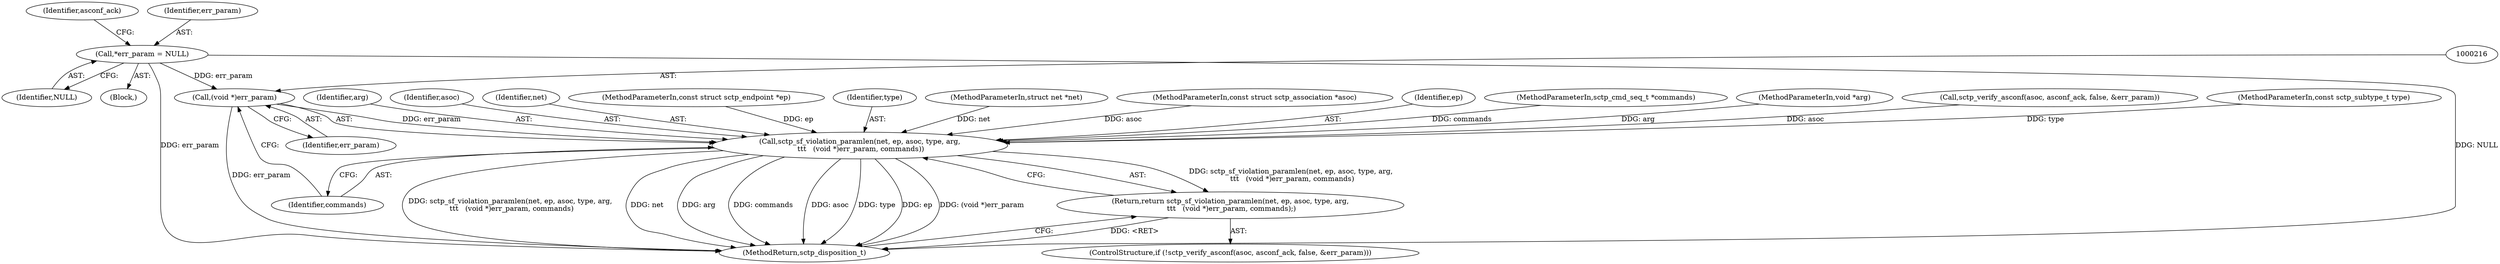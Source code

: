 digraph "0_linux_9de7922bc709eee2f609cd01d98aaedc4cf5ea74_2@pointer" {
"1000215" [label="(Call,(void *)err_param)"];
"1000127" [label="(Call,*err_param = NULL)"];
"1000209" [label="(Call,sctp_sf_violation_paramlen(net, ep, asoc, type, arg,\n \t\t\t   (void *)err_param, commands))"];
"1000208" [label="(Return,return sctp_sf_violation_paramlen(net, ep, asoc, type, arg,\n \t\t\t   (void *)err_param, commands);)"];
"1000208" [label="(Return,return sctp_sf_violation_paramlen(net, ep, asoc, type, arg,\n \t\t\t   (void *)err_param, commands);)"];
"1000110" [label="(MethodParameterIn,const struct sctp_association *asoc)"];
"1000211" [label="(Identifier,ep)"];
"1000114" [label="(Block,)"];
"1000113" [label="(MethodParameterIn,sctp_cmd_seq_t *commands)"];
"1000112" [label="(MethodParameterIn,void *arg)"];
"1000218" [label="(Identifier,commands)"];
"1000202" [label="(Call,sctp_verify_asconf(asoc, asconf_ack, false, &err_param))"];
"1000375" [label="(MethodReturn,sctp_disposition_t)"];
"1000129" [label="(Identifier,NULL)"];
"1000215" [label="(Call,(void *)err_param)"];
"1000209" [label="(Call,sctp_sf_violation_paramlen(net, ep, asoc, type, arg,\n \t\t\t   (void *)err_param, commands))"];
"1000111" [label="(MethodParameterIn,const sctp_subtype_t type)"];
"1000200" [label="(ControlStructure,if (!sctp_verify_asconf(asoc, asconf_ack, false, &err_param)))"];
"1000214" [label="(Identifier,arg)"];
"1000212" [label="(Identifier,asoc)"];
"1000136" [label="(Identifier,asconf_ack)"];
"1000210" [label="(Identifier,net)"];
"1000127" [label="(Call,*err_param = NULL)"];
"1000109" [label="(MethodParameterIn,const struct sctp_endpoint *ep)"];
"1000213" [label="(Identifier,type)"];
"1000217" [label="(Identifier,err_param)"];
"1000108" [label="(MethodParameterIn,struct net *net)"];
"1000128" [label="(Identifier,err_param)"];
"1000215" -> "1000209"  [label="AST: "];
"1000215" -> "1000217"  [label="CFG: "];
"1000216" -> "1000215"  [label="AST: "];
"1000217" -> "1000215"  [label="AST: "];
"1000218" -> "1000215"  [label="CFG: "];
"1000215" -> "1000375"  [label="DDG: err_param"];
"1000215" -> "1000209"  [label="DDG: err_param"];
"1000127" -> "1000215"  [label="DDG: err_param"];
"1000127" -> "1000114"  [label="AST: "];
"1000127" -> "1000129"  [label="CFG: "];
"1000128" -> "1000127"  [label="AST: "];
"1000129" -> "1000127"  [label="AST: "];
"1000136" -> "1000127"  [label="CFG: "];
"1000127" -> "1000375"  [label="DDG: NULL"];
"1000127" -> "1000375"  [label="DDG: err_param"];
"1000209" -> "1000208"  [label="AST: "];
"1000209" -> "1000218"  [label="CFG: "];
"1000210" -> "1000209"  [label="AST: "];
"1000211" -> "1000209"  [label="AST: "];
"1000212" -> "1000209"  [label="AST: "];
"1000213" -> "1000209"  [label="AST: "];
"1000214" -> "1000209"  [label="AST: "];
"1000218" -> "1000209"  [label="AST: "];
"1000208" -> "1000209"  [label="CFG: "];
"1000209" -> "1000375"  [label="DDG: sctp_sf_violation_paramlen(net, ep, asoc, type, arg,\n \t\t\t   (void *)err_param, commands)"];
"1000209" -> "1000375"  [label="DDG: net"];
"1000209" -> "1000375"  [label="DDG: arg"];
"1000209" -> "1000375"  [label="DDG: commands"];
"1000209" -> "1000375"  [label="DDG: asoc"];
"1000209" -> "1000375"  [label="DDG: type"];
"1000209" -> "1000375"  [label="DDG: ep"];
"1000209" -> "1000375"  [label="DDG: (void *)err_param"];
"1000209" -> "1000208"  [label="DDG: sctp_sf_violation_paramlen(net, ep, asoc, type, arg,\n \t\t\t   (void *)err_param, commands)"];
"1000108" -> "1000209"  [label="DDG: net"];
"1000109" -> "1000209"  [label="DDG: ep"];
"1000202" -> "1000209"  [label="DDG: asoc"];
"1000110" -> "1000209"  [label="DDG: asoc"];
"1000111" -> "1000209"  [label="DDG: type"];
"1000112" -> "1000209"  [label="DDG: arg"];
"1000113" -> "1000209"  [label="DDG: commands"];
"1000208" -> "1000200"  [label="AST: "];
"1000375" -> "1000208"  [label="CFG: "];
"1000208" -> "1000375"  [label="DDG: <RET>"];
}
